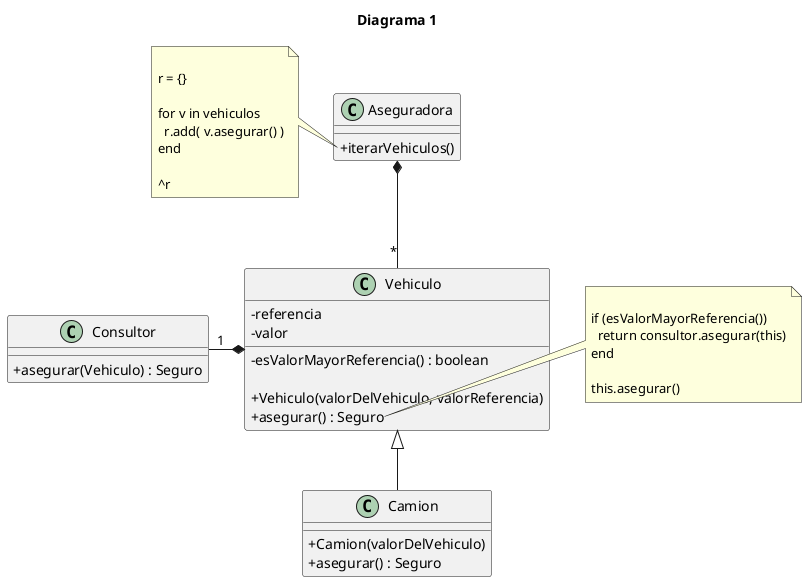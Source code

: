 @startuml
skinparam classAttributeIconSize 0

title Diagrama 1

class Aseguradora {

    + iterarVehiculos()
}

note left of Aseguradora::iterarVehiculos

r = {}

for v in vehiculos
  r.add( v.asegurar() )
end

^r
end note

class Vehiculo {
    - referencia
    - valor

    - esValorMayorReferencia() : boolean

    + Vehiculo(valorDelVehiculo, valorReferencia)
    + asegurar() : Seguro
}

note right of Vehiculo::asegurar

if (esValorMayorReferencia())
  return consultor.asegurar(this)
end

this.asegurar()
end note

class Camion {

    + Camion(valorDelVehiculo)
    + asegurar() : Seguro
}

class Consultor {

    + asegurar(Vehiculo) : Seguro
}

Consultor "1" -* Vehiculo

Aseguradora *-- "*" Vehiculo

Vehiculo <|-- Camion
@enduml